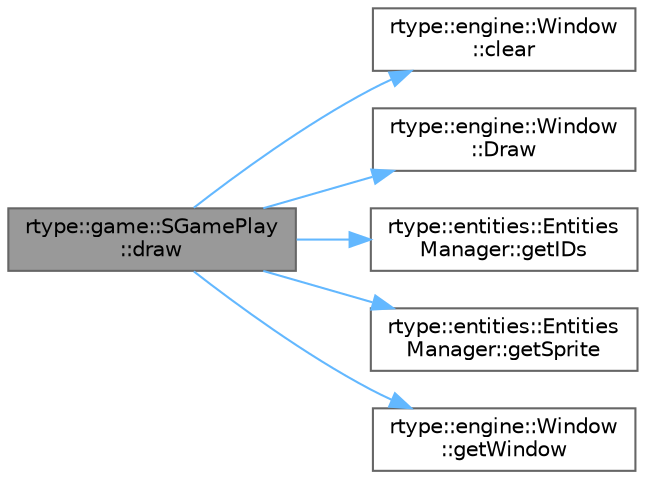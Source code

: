 digraph "rtype::game::SGamePlay::draw"
{
 // LATEX_PDF_SIZE
  bgcolor="transparent";
  edge [fontname=Helvetica,fontsize=10,labelfontname=Helvetica,labelfontsize=10];
  node [fontname=Helvetica,fontsize=10,shape=box,height=0.2,width=0.4];
  rankdir="LR";
  Node1 [label="rtype::game::SGamePlay\l::draw",height=0.2,width=0.4,color="gray40", fillcolor="grey60", style="filled", fontcolor="black",tooltip="Draw on the window."];
  Node1 -> Node2 [color="steelblue1",style="solid"];
  Node2 [label="rtype::engine::Window\l::clear",height=0.2,width=0.4,color="grey40", fillcolor="white", style="filled",URL="$classrtype_1_1engine_1_1Window.html#aeefb5e840f6aebf661d73d9717502141",tooltip="Function to clear a window."];
  Node1 -> Node3 [color="steelblue1",style="solid"];
  Node3 [label="rtype::engine::Window\l::Draw",height=0.2,width=0.4,color="grey40", fillcolor="white", style="filled",URL="$classrtype_1_1engine_1_1Window.html#a2297bd7d62060d54b0fc637bcfef214d",tooltip="Function to draw on the windows."];
  Node1 -> Node4 [color="steelblue1",style="solid"];
  Node4 [label="rtype::entities::Entities\lManager::getIDs",height=0.2,width=0.4,color="grey40", fillcolor="white", style="filled",URL="$classrtype_1_1entities_1_1EntitiesManager.html#a00013a40d5fc61c5c85319af009e0fcd",tooltip="This function is used to get the list of all the entities."];
  Node1 -> Node5 [color="steelblue1",style="solid"];
  Node5 [label="rtype::entities::Entities\lManager::getSprite",height=0.2,width=0.4,color="grey40", fillcolor="white", style="filled",URL="$classrtype_1_1entities_1_1EntitiesManager.html#ad8f4837cb81e312fb190f5cd4ec00a88",tooltip="This function is used to get the sprite of an entity."];
  Node1 -> Node6 [color="steelblue1",style="solid"];
  Node6 [label="rtype::engine::Window\l::getWindow",height=0.2,width=0.4,color="grey40", fillcolor="white", style="filled",URL="$classrtype_1_1engine_1_1Window.html#a18775971083ab9b5d395f3598aa8d6b7",tooltip="Function to render a window."];
}
